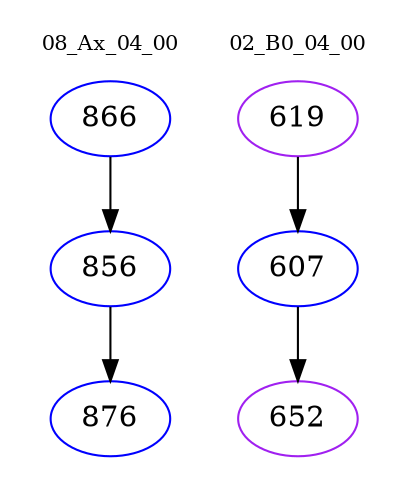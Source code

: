 digraph{
subgraph cluster_0 {
color = white
label = "08_Ax_04_00";
fontsize=10;
T0_866 [label="866", color="blue"]
T0_866 -> T0_856 [color="black"]
T0_856 [label="856", color="blue"]
T0_856 -> T0_876 [color="black"]
T0_876 [label="876", color="blue"]
}
subgraph cluster_1 {
color = white
label = "02_B0_04_00";
fontsize=10;
T1_619 [label="619", color="purple"]
T1_619 -> T1_607 [color="black"]
T1_607 [label="607", color="blue"]
T1_607 -> T1_652 [color="black"]
T1_652 [label="652", color="purple"]
}
}
